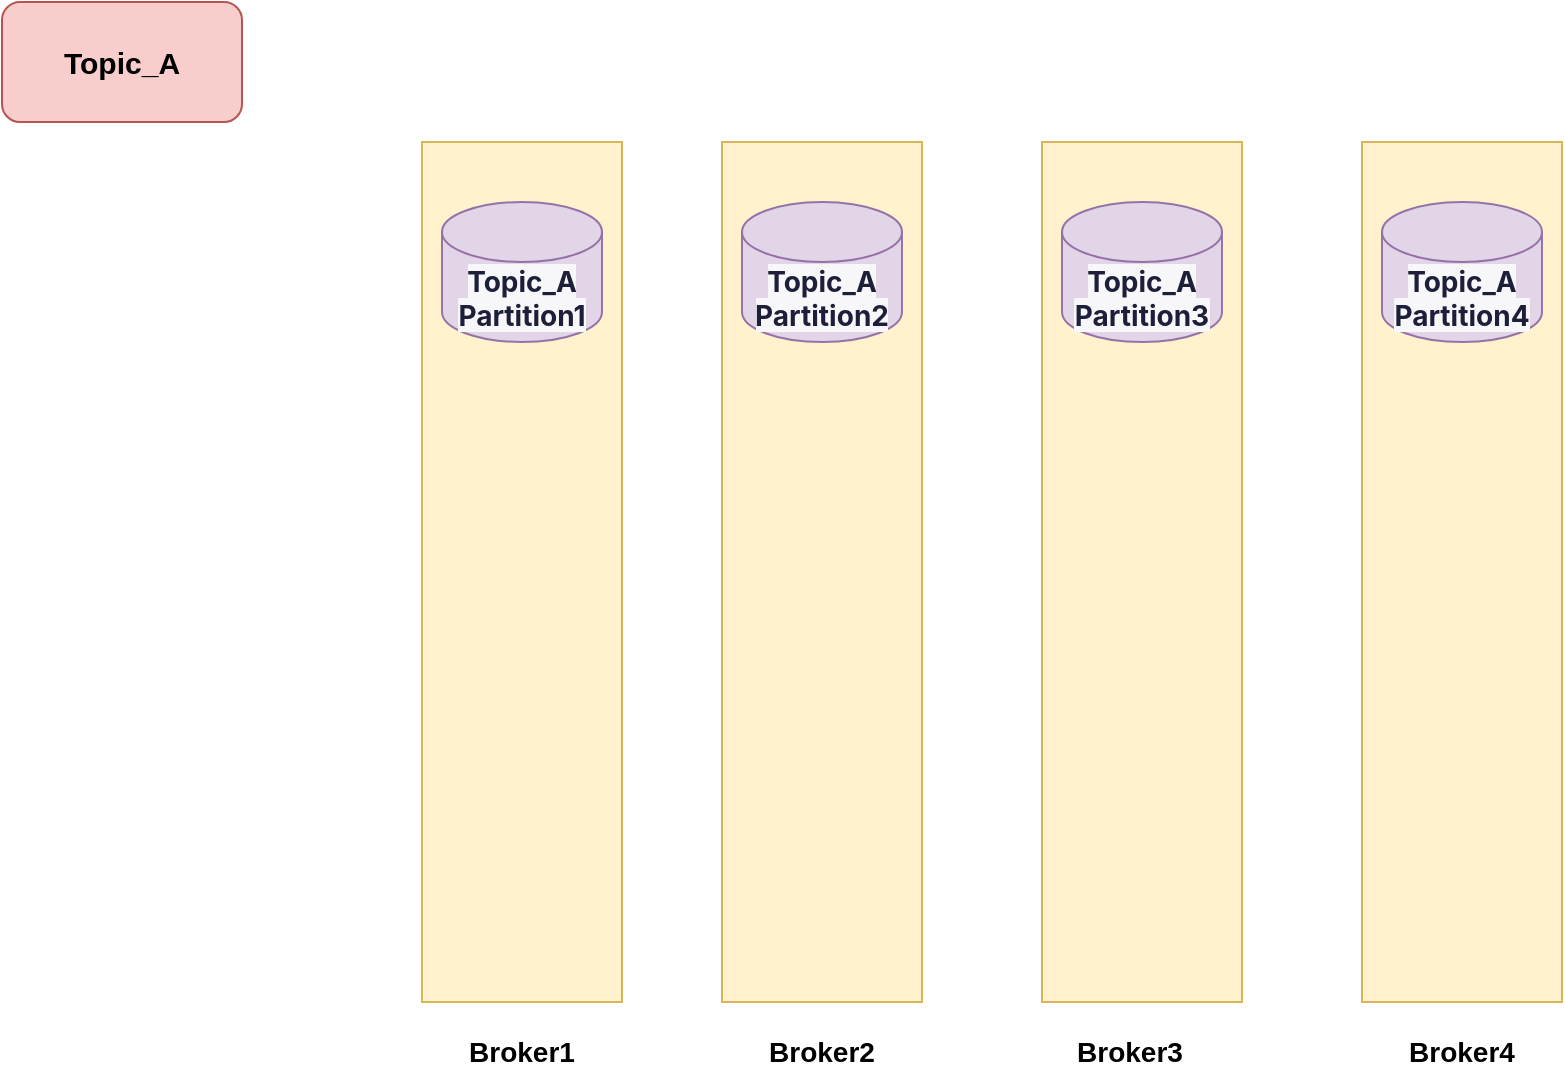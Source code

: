 <mxfile version="21.8.2" type="github">
  <diagram name="第 1 页" id="xGGkfbK6TPt2-oSzVxeK">
    <mxGraphModel dx="2247" dy="744" grid="1" gridSize="10" guides="1" tooltips="1" connect="1" arrows="1" fold="1" page="1" pageScale="1" pageWidth="827" pageHeight="1169" math="0" shadow="0">
      <root>
        <mxCell id="0" />
        <mxCell id="1" parent="0" />
        <mxCell id="0-y21MWVwoMFl5Ftppno-1" value="" style="rounded=0;whiteSpace=wrap;html=1;fillColor=#fff2cc;strokeColor=#d6b656;" vertex="1" parent="1">
          <mxGeometry x="90" y="140" width="100" height="430" as="geometry" />
        </mxCell>
        <mxCell id="0-y21MWVwoMFl5Ftppno-2" value="" style="rounded=0;whiteSpace=wrap;html=1;fillColor=#fff2cc;strokeColor=#d6b656;" vertex="1" parent="1">
          <mxGeometry x="240" y="140" width="100" height="430" as="geometry" />
        </mxCell>
        <mxCell id="0-y21MWVwoMFl5Ftppno-3" value="" style="rounded=0;whiteSpace=wrap;html=1;fillColor=#fff2cc;strokeColor=#d6b656;" vertex="1" parent="1">
          <mxGeometry x="400" y="140" width="100" height="430" as="geometry" />
        </mxCell>
        <mxCell id="0-y21MWVwoMFl5Ftppno-4" value="" style="rounded=0;whiteSpace=wrap;html=1;fillColor=#fff2cc;strokeColor=#d6b656;" vertex="1" parent="1">
          <mxGeometry x="560" y="140" width="100" height="430" as="geometry" />
        </mxCell>
        <mxCell id="0-y21MWVwoMFl5Ftppno-5" value="Broker1" style="text;html=1;strokeColor=none;fillColor=none;align=center;verticalAlign=middle;whiteSpace=wrap;rounded=0;fontStyle=1;fontSize=14;" vertex="1" parent="1">
          <mxGeometry x="110" y="580" width="60" height="30" as="geometry" />
        </mxCell>
        <mxCell id="0-y21MWVwoMFl5Ftppno-6" value="Broker2" style="text;html=1;strokeColor=none;fillColor=none;align=center;verticalAlign=middle;whiteSpace=wrap;rounded=0;fontStyle=1;fontSize=14;" vertex="1" parent="1">
          <mxGeometry x="260" y="580" width="60" height="30" as="geometry" />
        </mxCell>
        <mxCell id="0-y21MWVwoMFl5Ftppno-7" value="Broker3" style="text;html=1;strokeColor=none;fillColor=none;align=center;verticalAlign=middle;whiteSpace=wrap;rounded=0;fontStyle=1;fontSize=14;" vertex="1" parent="1">
          <mxGeometry x="414" y="580" width="60" height="30" as="geometry" />
        </mxCell>
        <mxCell id="0-y21MWVwoMFl5Ftppno-8" value="Broker4" style="text;html=1;strokeColor=none;fillColor=none;align=center;verticalAlign=middle;whiteSpace=wrap;rounded=0;fontStyle=1;fontSize=14;" vertex="1" parent="1">
          <mxGeometry x="580" y="580" width="60" height="30" as="geometry" />
        </mxCell>
        <mxCell id="0-y21MWVwoMFl5Ftppno-9" value="&lt;b&gt;&lt;font style=&quot;font-size: 15px;&quot;&gt;Topic_A&lt;/font&gt;&lt;/b&gt;" style="rounded=1;whiteSpace=wrap;html=1;fillColor=#f8cecc;strokeColor=#b85450;" vertex="1" parent="1">
          <mxGeometry x="-120" y="70" width="120" height="60" as="geometry" />
        </mxCell>
        <mxCell id="0-y21MWVwoMFl5Ftppno-11" value="&lt;span style=&quot;background-color: rgb(247, 247, 250); color: rgb(29, 31, 58); font-family: -apple-system, BlinkMacSystemFont, &amp;quot;Segoe UI&amp;quot;, Roboto, &amp;quot;Helvetica Neue&amp;quot;, Arial, &amp;quot;Noto Sans&amp;quot;, sans-serif, &amp;quot;Apple Color Emoji&amp;quot;, &amp;quot;Segoe UI Emoji&amp;quot;, &amp;quot;Segoe UI Symbol&amp;quot;, &amp;quot;Noto Color Emoji&amp;quot;; font-size: 14px; text-align: start;&quot;&gt;Topic_A&lt;br&gt;Partition1&lt;/span&gt;" style="shape=cylinder3;whiteSpace=wrap;html=1;boundedLbl=1;backgroundOutline=1;size=15;fillColor=#e1d5e7;strokeColor=#9673a6;fontStyle=1" vertex="1" parent="1">
          <mxGeometry x="100" y="170" width="80" height="70" as="geometry" />
        </mxCell>
        <mxCell id="0-y21MWVwoMFl5Ftppno-12" value="&lt;span style=&quot;background-color: rgb(247, 247, 250); color: rgb(29, 31, 58); font-family: -apple-system, BlinkMacSystemFont, &amp;quot;Segoe UI&amp;quot;, Roboto, &amp;quot;Helvetica Neue&amp;quot;, Arial, &amp;quot;Noto Sans&amp;quot;, sans-serif, &amp;quot;Apple Color Emoji&amp;quot;, &amp;quot;Segoe UI Emoji&amp;quot;, &amp;quot;Segoe UI Symbol&amp;quot;, &amp;quot;Noto Color Emoji&amp;quot;; font-size: 14px; text-align: start;&quot;&gt;Topic_A&lt;br&gt;Partition2&lt;/span&gt;" style="shape=cylinder3;whiteSpace=wrap;html=1;boundedLbl=1;backgroundOutline=1;size=15;fillColor=#e1d5e7;strokeColor=#9673a6;fontStyle=1" vertex="1" parent="1">
          <mxGeometry x="250" y="170" width="80" height="70" as="geometry" />
        </mxCell>
        <mxCell id="0-y21MWVwoMFl5Ftppno-13" value="&lt;span style=&quot;background-color: rgb(247, 247, 250); color: rgb(29, 31, 58); font-family: -apple-system, BlinkMacSystemFont, &amp;quot;Segoe UI&amp;quot;, Roboto, &amp;quot;Helvetica Neue&amp;quot;, Arial, &amp;quot;Noto Sans&amp;quot;, sans-serif, &amp;quot;Apple Color Emoji&amp;quot;, &amp;quot;Segoe UI Emoji&amp;quot;, &amp;quot;Segoe UI Symbol&amp;quot;, &amp;quot;Noto Color Emoji&amp;quot;; font-size: 14px; text-align: start;&quot;&gt;Topic_A&lt;br&gt;Partition3&lt;/span&gt;" style="shape=cylinder3;whiteSpace=wrap;html=1;boundedLbl=1;backgroundOutline=1;size=15;fillColor=#e1d5e7;strokeColor=#9673a6;fontStyle=1" vertex="1" parent="1">
          <mxGeometry x="410" y="170" width="80" height="70" as="geometry" />
        </mxCell>
        <mxCell id="0-y21MWVwoMFl5Ftppno-14" value="&lt;span style=&quot;background-color: rgb(247, 247, 250); color: rgb(29, 31, 58); font-family: -apple-system, BlinkMacSystemFont, &amp;quot;Segoe UI&amp;quot;, Roboto, &amp;quot;Helvetica Neue&amp;quot;, Arial, &amp;quot;Noto Sans&amp;quot;, sans-serif, &amp;quot;Apple Color Emoji&amp;quot;, &amp;quot;Segoe UI Emoji&amp;quot;, &amp;quot;Segoe UI Symbol&amp;quot;, &amp;quot;Noto Color Emoji&amp;quot;; font-size: 14px; text-align: start;&quot;&gt;Topic_A&lt;br&gt;Partition4&lt;/span&gt;" style="shape=cylinder3;whiteSpace=wrap;html=1;boundedLbl=1;backgroundOutline=1;size=15;fillColor=#e1d5e7;strokeColor=#9673a6;fontStyle=1" vertex="1" parent="1">
          <mxGeometry x="570" y="170" width="80" height="70" as="geometry" />
        </mxCell>
      </root>
    </mxGraphModel>
  </diagram>
</mxfile>
